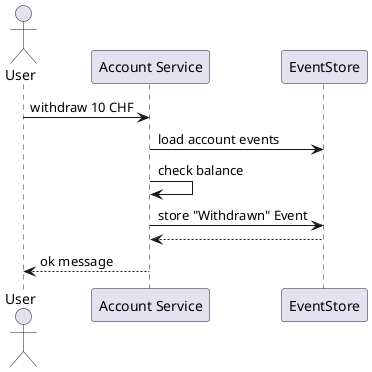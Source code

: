 @startuml

actor "User" as U
participant "Account Service" as S
participant "EventStore" as ES

U -> S: withdraw 10 CHF
S -> ES: load account events
S -> S: check balance
S -> ES: store "Withdrawn" Event
S <-- ES:
U <-- S: ok message

@enduml